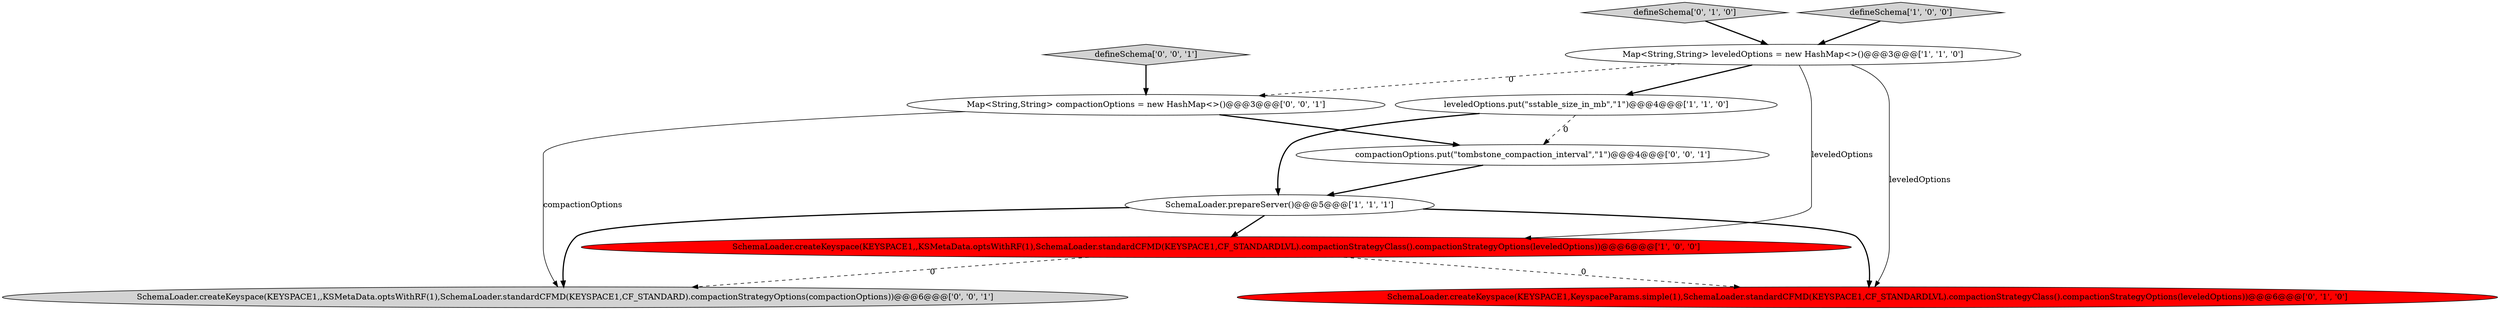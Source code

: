 digraph {
6 [style = filled, label = "defineSchema['0', '1', '0']", fillcolor = lightgray, shape = diamond image = "AAA0AAABBB2BBB"];
5 [style = filled, label = "SchemaLoader.createKeyspace(KEYSPACE1,KeyspaceParams.simple(1),SchemaLoader.standardCFMD(KEYSPACE1,CF_STANDARDLVL).compactionStrategyClass().compactionStrategyOptions(leveledOptions))@@@6@@@['0', '1', '0']", fillcolor = red, shape = ellipse image = "AAA1AAABBB2BBB"];
0 [style = filled, label = "SchemaLoader.createKeyspace(KEYSPACE1,,KSMetaData.optsWithRF(1),SchemaLoader.standardCFMD(KEYSPACE1,CF_STANDARDLVL).compactionStrategyClass().compactionStrategyOptions(leveledOptions))@@@6@@@['1', '0', '0']", fillcolor = red, shape = ellipse image = "AAA1AAABBB1BBB"];
3 [style = filled, label = "SchemaLoader.prepareServer()@@@5@@@['1', '1', '1']", fillcolor = white, shape = ellipse image = "AAA0AAABBB1BBB"];
7 [style = filled, label = "Map<String,String> compactionOptions = new HashMap<>()@@@3@@@['0', '0', '1']", fillcolor = white, shape = ellipse image = "AAA0AAABBB3BBB"];
8 [style = filled, label = "compactionOptions.put(\"tombstone_compaction_interval\",\"1\")@@@4@@@['0', '0', '1']", fillcolor = white, shape = ellipse image = "AAA0AAABBB3BBB"];
1 [style = filled, label = "Map<String,String> leveledOptions = new HashMap<>()@@@3@@@['1', '1', '0']", fillcolor = white, shape = ellipse image = "AAA0AAABBB1BBB"];
10 [style = filled, label = "defineSchema['0', '0', '1']", fillcolor = lightgray, shape = diamond image = "AAA0AAABBB3BBB"];
4 [style = filled, label = "leveledOptions.put(\"sstable_size_in_mb\",\"1\")@@@4@@@['1', '1', '0']", fillcolor = white, shape = ellipse image = "AAA0AAABBB1BBB"];
9 [style = filled, label = "SchemaLoader.createKeyspace(KEYSPACE1,,KSMetaData.optsWithRF(1),SchemaLoader.standardCFMD(KEYSPACE1,CF_STANDARD).compactionStrategyOptions(compactionOptions))@@@6@@@['0', '0', '1']", fillcolor = lightgray, shape = ellipse image = "AAA0AAABBB3BBB"];
2 [style = filled, label = "defineSchema['1', '0', '0']", fillcolor = lightgray, shape = diamond image = "AAA0AAABBB1BBB"];
7->9 [style = solid, label="compactionOptions"];
3->9 [style = bold, label=""];
6->1 [style = bold, label=""];
4->3 [style = bold, label=""];
1->4 [style = bold, label=""];
3->5 [style = bold, label=""];
4->8 [style = dashed, label="0"];
0->9 [style = dashed, label="0"];
1->5 [style = solid, label="leveledOptions"];
1->7 [style = dashed, label="0"];
0->5 [style = dashed, label="0"];
7->8 [style = bold, label=""];
10->7 [style = bold, label=""];
2->1 [style = bold, label=""];
3->0 [style = bold, label=""];
1->0 [style = solid, label="leveledOptions"];
8->3 [style = bold, label=""];
}
